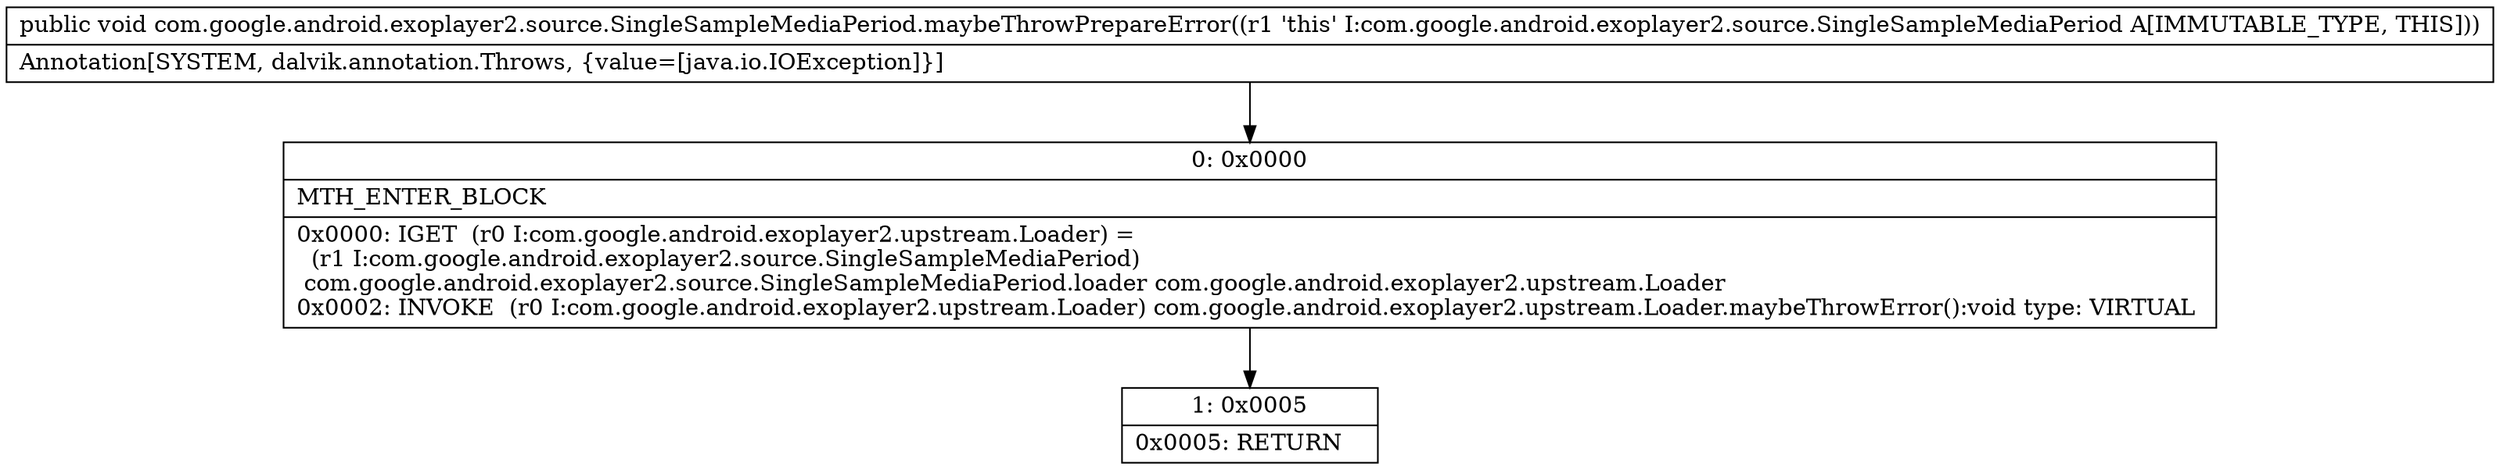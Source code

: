digraph "CFG forcom.google.android.exoplayer2.source.SingleSampleMediaPeriod.maybeThrowPrepareError()V" {
Node_0 [shape=record,label="{0\:\ 0x0000|MTH_ENTER_BLOCK\l|0x0000: IGET  (r0 I:com.google.android.exoplayer2.upstream.Loader) = \l  (r1 I:com.google.android.exoplayer2.source.SingleSampleMediaPeriod)\l com.google.android.exoplayer2.source.SingleSampleMediaPeriod.loader com.google.android.exoplayer2.upstream.Loader \l0x0002: INVOKE  (r0 I:com.google.android.exoplayer2.upstream.Loader) com.google.android.exoplayer2.upstream.Loader.maybeThrowError():void type: VIRTUAL \l}"];
Node_1 [shape=record,label="{1\:\ 0x0005|0x0005: RETURN   \l}"];
MethodNode[shape=record,label="{public void com.google.android.exoplayer2.source.SingleSampleMediaPeriod.maybeThrowPrepareError((r1 'this' I:com.google.android.exoplayer2.source.SingleSampleMediaPeriod A[IMMUTABLE_TYPE, THIS]))  | Annotation[SYSTEM, dalvik.annotation.Throws, \{value=[java.io.IOException]\}]\l}"];
MethodNode -> Node_0;
Node_0 -> Node_1;
}

